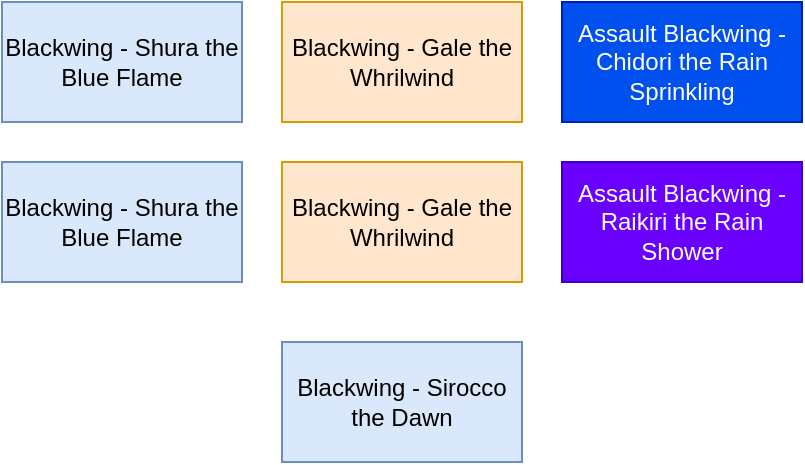 <mxfile version="20.2.0" type="github" pages="6">
  <diagram id="nKGaeM0TSgJgjrBLLhOO" name="Blackwing">
    <mxGraphModel dx="1369" dy="1944" grid="1" gridSize="10" guides="1" tooltips="1" connect="1" arrows="1" fold="1" page="1" pageScale="1" pageWidth="850" pageHeight="1100" math="0" shadow="0">
      <root>
        <mxCell id="0" />
        <mxCell id="1" parent="0" />
        <mxCell id="lFvNA6_jfG2Q7JL4HcK3-1" value="Blackwing - Shura the Blue Flame" style="whiteSpace=wrap;html=1;fillColor=#dae8fc;strokeColor=#6c8ebf;" parent="1" vertex="1">
          <mxGeometry x="30" y="-1060" width="120" height="60" as="geometry" />
        </mxCell>
        <mxCell id="lFvNA6_jfG2Q7JL4HcK3-2" value="Blackwing - Gale the Whrilwind" style="whiteSpace=wrap;html=1;fillColor=#ffe6cc;strokeColor=#d79b00;" parent="1" vertex="1">
          <mxGeometry x="170" y="-1060" width="120" height="60" as="geometry" />
        </mxCell>
        <mxCell id="lFvNA6_jfG2Q7JL4HcK3-3" value="Assault Blackwing - Chidori the Rain Sprinkling" style="whiteSpace=wrap;html=1;fillColor=#0050ef;strokeColor=#001DBC;fontColor=#ffffff;" parent="1" vertex="1">
          <mxGeometry x="310" y="-1060" width="120" height="60" as="geometry" />
        </mxCell>
        <mxCell id="2iw0dh3kBF73i4wy12Tx-1" value="Blackwing - Shura the Blue Flame" style="whiteSpace=wrap;html=1;fillColor=#dae8fc;strokeColor=#6c8ebf;" parent="1" vertex="1">
          <mxGeometry x="30" y="-980" width="120" height="60" as="geometry" />
        </mxCell>
        <mxCell id="2iw0dh3kBF73i4wy12Tx-2" value="Blackwing - Gale the Whrilwind" style="whiteSpace=wrap;html=1;fillColor=#ffe6cc;strokeColor=#d79b00;" parent="1" vertex="1">
          <mxGeometry x="170" y="-980" width="120" height="60" as="geometry" />
        </mxCell>
        <mxCell id="2iw0dh3kBF73i4wy12Tx-3" value="Assault Blackwing - Raikiri the Rain Shower" style="whiteSpace=wrap;html=1;fillColor=#6a00ff;strokeColor=#3700CC;fontColor=#ffffff;" parent="1" vertex="1">
          <mxGeometry x="310" y="-980" width="120" height="60" as="geometry" />
        </mxCell>
        <mxCell id="2iw0dh3kBF73i4wy12Tx-4" value="Blackwing - Sirocco the Dawn" style="whiteSpace=wrap;html=1;fillColor=#dae8fc;strokeColor=#6c8ebf;" parent="1" vertex="1">
          <mxGeometry x="170" y="-890" width="120" height="60" as="geometry" />
        </mxCell>
      </root>
    </mxGraphModel>
  </diagram>
  <diagram id="XAk19jjL0grtEa7kNc-3" name="Gunkan Suship">
    <mxGraphModel dx="2282" dy="1407" grid="1" gridSize="10" guides="1" tooltips="1" connect="1" arrows="1" fold="1" page="1" pageScale="1" pageWidth="850" pageHeight="1100" math="0" shadow="0">
      <root>
        <mxCell id="0" />
        <mxCell id="1" parent="0" />
        <mxCell id="8Kykemo6swlWoFwxvEj6-3" value="FIRE Support" style="swimlane;" parent="1" vertex="1">
          <mxGeometry x="20" y="160" width="160" height="260" as="geometry" />
        </mxCell>
        <mxCell id="8Kykemo6swlWoFwxvEj6-1" value="Barrier Statue of the Inferno" style="whiteSpace=wrap;html=1;fillColor=#ffe6cc;strokeColor=#d79b00;" parent="8Kykemo6swlWoFwxvEj6-3" vertex="1">
          <mxGeometry x="20" y="180" width="120" height="60" as="geometry" />
        </mxCell>
        <mxCell id="8Kykemo6swlWoFwxvEj6-2" value="True King Agnimazud, the Vanisher" style="whiteSpace=wrap;html=1;fillColor=#ffe6cc;strokeColor=#d79b00;" parent="8Kykemo6swlWoFwxvEj6-3" vertex="1">
          <mxGeometry x="20" y="40" width="120" height="60" as="geometry" />
        </mxCell>
        <mxCell id="8Kykemo6swlWoFwxvEj6-4" value="Hazy Flame Sphynx" style="whiteSpace=wrap;html=1;fillColor=#ffe6cc;strokeColor=#d79b00;" parent="8Kykemo6swlWoFwxvEj6-3" vertex="1">
          <mxGeometry x="20" y="110" width="120" height="60" as="geometry" />
        </mxCell>
        <mxCell id="BnYrXJmhmJlXwHzGKP-S-12" value="Gunkan Suship Monsters" style="swimlane;" parent="1" vertex="1">
          <mxGeometry x="20" y="20" width="550" height="120" as="geometry" />
        </mxCell>
        <mxCell id="o45Ohku343MH1LfRsQXY-1" value="Gunkan Suship Shari" style="whiteSpace=wrap;html=1;fillColor=#dae8fc;strokeColor=#6c8ebf;" parent="BnYrXJmhmJlXwHzGKP-S-12" vertex="1">
          <mxGeometry x="150" y="40" width="120" height="60" as="geometry" />
        </mxCell>
        <mxCell id="OCiO5wUWhMqaQ557Brtb-1" value="Gunkan Sunship Uni" style="whiteSpace=wrap;html=1;" parent="BnYrXJmhmJlXwHzGKP-S-12" vertex="1">
          <mxGeometry x="20" y="40" width="120" height="60" as="geometry" />
        </mxCell>
        <mxCell id="OCiO5wUWhMqaQ557Brtb-2" value="Gunkan Suship Ikura" style="whiteSpace=wrap;html=1;" parent="BnYrXJmhmJlXwHzGKP-S-12" vertex="1">
          <mxGeometry x="280" y="40" width="120" height="60" as="geometry" />
        </mxCell>
        <mxCell id="OCiO5wUWhMqaQ557Brtb-3" value="Gunkan Suship Shiranuo" style="whiteSpace=wrap;html=1;" parent="BnYrXJmhmJlXwHzGKP-S-12" vertex="1">
          <mxGeometry x="410" y="40" width="120" height="60" as="geometry" />
        </mxCell>
        <mxCell id="rciI87xook90kYw4HxMC-7" value="Suship Deck Special Summon" style="swimlane;" parent="1" vertex="1">
          <mxGeometry x="200" y="160" width="340" height="245" as="geometry" />
        </mxCell>
        <mxCell id="rciI87xook90kYw4HxMC-1" value="Gunkan Sushipyard Seaside Supper Spot" style="whiteSpace=wrap;html=1;" parent="rciI87xook90kYw4HxMC-7" vertex="1">
          <mxGeometry x="20" y="100" width="120" height="60" as="geometry" />
        </mxCell>
        <mxCell id="rciI87xook90kYw4HxMC-5" value="Draw 1" style="swimlane;" parent="rciI87xook90kYw4HxMC-7" vertex="1">
          <mxGeometry x="160" y="35" width="160" height="190" as="geometry" />
        </mxCell>
        <mxCell id="rciI87xook90kYw4HxMC-2" value="Upstart Goblin" style="whiteSpace=wrap;html=1;fillColor=#e1d5e7;strokeColor=#9673a6;" parent="rciI87xook90kYw4HxMC-5" vertex="1">
          <mxGeometry x="20" y="40" width="120" height="60" as="geometry" />
        </mxCell>
        <mxCell id="rciI87xook90kYw4HxMC-6" value="Jar of Greed" style="whiteSpace=wrap;html=1;fillColor=#dae8fc;strokeColor=#6c8ebf;" parent="rciI87xook90kYw4HxMC-5" vertex="1">
          <mxGeometry x="20" y="110" width="120" height="60" as="geometry" />
        </mxCell>
        <mxCell id="rciI87xook90kYw4HxMC-4" value="" style="edgeStyle=orthogonalEdgeStyle;rounded=0;orthogonalLoop=1;jettySize=auto;html=1;entryX=0;entryY=0.5;entryDx=0;entryDy=0;" parent="rciI87xook90kYw4HxMC-7" source="rciI87xook90kYw4HxMC-1" target="rciI87xook90kYw4HxMC-5" edge="1">
          <mxGeometry relative="1" as="geometry" />
        </mxCell>
        <mxCell id="rciI87xook90kYw4HxMC-15" value="Double-strike" style="swimlane;" parent="1" vertex="1">
          <mxGeometry x="200" y="430" width="360" height="250" as="geometry" />
        </mxCell>
        <mxCell id="rciI87xook90kYw4HxMC-9" value="Double-strike Support" style="swimlane;" parent="rciI87xook90kYw4HxMC-15" vertex="1">
          <mxGeometry x="185" y="90" width="160" height="120" as="geometry" />
        </mxCell>
        <mxCell id="rciI87xook90kYw4HxMC-8" value="Power of Guardians" style="whiteSpace=wrap;html=1;fillColor=#ffe6cc;strokeColor=#d79b00;" parent="rciI87xook90kYw4HxMC-9" vertex="1">
          <mxGeometry x="20" y="40" width="120" height="60" as="geometry" />
        </mxCell>
        <mxCell id="rciI87xook90kYw4HxMC-12" value="Double-strikers" style="swimlane;" parent="rciI87xook90kYw4HxMC-15" vertex="1">
          <mxGeometry x="15" y="40" width="160" height="190" as="geometry" />
        </mxCell>
        <mxCell id="rciI87xook90kYw4HxMC-10" value="Kachi Kochi Dragon" style="whiteSpace=wrap;html=1;fillColor=#f0a30a;fontColor=#000000;strokeColor=#BD7000;" parent="rciI87xook90kYw4HxMC-12" vertex="1">
          <mxGeometry x="20" y="40" width="120" height="60" as="geometry" />
        </mxCell>
        <mxCell id="rciI87xook90kYw4HxMC-11" value="Gunkan Suship Ikura-class Dreadnought" style="whiteSpace=wrap;html=1;fillColor=#0050ef;fontColor=#ffffff;strokeColor=#001DBC;" parent="rciI87xook90kYw4HxMC-12" vertex="1">
          <mxGeometry x="20" y="110" width="120" height="60" as="geometry" />
        </mxCell>
        <mxCell id="rciI87xook90kYw4HxMC-14" value="" style="shape=link;html=1;rounded=0;entryX=0;entryY=0.5;entryDx=0;entryDy=0;" parent="rciI87xook90kYw4HxMC-15" target="rciI87xook90kYw4HxMC-9" edge="1">
          <mxGeometry width="100" relative="1" as="geometry">
            <mxPoint x="175" y="150" as="sourcePoint" />
            <mxPoint x="165" y="180" as="targetPoint" />
          </mxGeometry>
        </mxCell>
        <mxCell id="pnu3xoXGs5OiqtqfGx1s-27" value="XYZ" style="swimlane;" parent="1" vertex="1">
          <mxGeometry x="600" y="20" width="1430" height="670" as="geometry" />
        </mxCell>
        <mxCell id="GAFAiYKfozU2mNSzuA_l-18" value="Astral Kuiboh Number XYZ" style="swimlane;" parent="pnu3xoXGs5OiqtqfGx1s-27" vertex="1">
          <mxGeometry x="20" y="40" width="1070" height="340" as="geometry" />
        </mxCell>
        <mxCell id="8Kykemo6swlWoFwxvEj6-6" value="Astral Kuriboh" style="whiteSpace=wrap;html=1;fillColor=#e1d5e7;strokeColor=#9673a6;" parent="GAFAiYKfozU2mNSzuA_l-18" vertex="1">
          <mxGeometry x="730" y="40" width="120" height="60" as="geometry" />
        </mxCell>
        <mxCell id="pnu3xoXGs5OiqtqfGx1s-1" value="Generic Level 5 Number XYZ" style="swimlane;" parent="GAFAiYKfozU2mNSzuA_l-18" vertex="1">
          <mxGeometry x="830" y="140" width="220" height="120" as="geometry" />
        </mxCell>
        <mxCell id="pnu3xoXGs5OiqtqfGx1s-14" value="Number 61: Volcasaurus" style="whiteSpace=wrap;html=1;" parent="pnu3xoXGs5OiqtqfGx1s-1" vertex="1">
          <mxGeometry x="50" y="40" width="120" height="60" as="geometry" />
        </mxCell>
        <mxCell id="IsJRNiErvM7OfpVYmuw0-4" value="" style="endArrow=classic;html=1;rounded=0;exitX=0.5;exitY=1;exitDx=0;exitDy=0;entryX=0.5;entryY=0;entryDx=0;entryDy=0;" parent="GAFAiYKfozU2mNSzuA_l-18" source="8Kykemo6swlWoFwxvEj6-6" target="hC7T2YFJt9dHvIczd3i8-16" edge="1">
          <mxGeometry width="50" height="50" relative="1" as="geometry">
            <mxPoint x="340" y="260" as="sourcePoint" />
            <mxPoint x="390" y="210" as="targetPoint" />
          </mxGeometry>
        </mxCell>
        <mxCell id="IsJRNiErvM7OfpVYmuw0-5" value="" style="endArrow=classic;html=1;rounded=0;exitX=0.5;exitY=1;exitDx=0;exitDy=0;entryX=0.5;entryY=0;entryDx=0;entryDy=0;" parent="GAFAiYKfozU2mNSzuA_l-18" source="8Kykemo6swlWoFwxvEj6-6" target="pnu3xoXGs5OiqtqfGx1s-1" edge="1">
          <mxGeometry width="50" height="50" relative="1" as="geometry">
            <mxPoint x="700" y="160" as="sourcePoint" />
            <mxPoint x="750" y="110" as="targetPoint" />
          </mxGeometry>
        </mxCell>
        <mxCell id="hC7T2YFJt9dHvIczd3i8-16" value="Generic Level 4 Number XYZ" style="swimlane;" parent="GAFAiYKfozU2mNSzuA_l-18" vertex="1">
          <mxGeometry x="20" y="140" width="730" height="180" as="geometry" />
        </mxCell>
        <mxCell id="GAFAiYKfozU2mNSzuA_l-1" value="2 Materials" style="swimlane;" parent="hC7T2YFJt9dHvIczd3i8-16" vertex="1">
          <mxGeometry x="20" y="40" width="280" height="120" as="geometry" />
        </mxCell>
        <mxCell id="8Kykemo6swlWoFwxvEj6-5" value="Number 39: Utopia" style="whiteSpace=wrap;html=1;fillColor=#6a00ff;fontColor=#ffffff;strokeColor=#3700CC;" parent="GAFAiYKfozU2mNSzuA_l-1" vertex="1">
          <mxGeometry x="20" y="40" width="120" height="60" as="geometry" />
        </mxCell>
        <mxCell id="GAFAiYKfozU2mNSzuA_l-17" value="Number 70: Malevolent Sin" style="whiteSpace=wrap;html=1;" parent="GAFAiYKfozU2mNSzuA_l-1" vertex="1">
          <mxGeometry x="140" y="40" width="120" height="60" as="geometry" />
        </mxCell>
        <mxCell id="hC7T2YFJt9dHvIczd3i8-1" value="3 Materials" style="swimlane;" parent="hC7T2YFJt9dHvIczd3i8-16" vertex="1">
          <mxGeometry x="310" y="40" width="400" height="120" as="geometry" />
        </mxCell>
        <mxCell id="GAFAiYKfozU2mNSzuA_l-15" value="Number 57: Tri-Head Dust Dragon" style="whiteSpace=wrap;html=1;fillColor=#0050ef;fontColor=#ffffff;strokeColor=#001DBC;" parent="hC7T2YFJt9dHvIczd3i8-1" vertex="1">
          <mxGeometry x="20" y="40" width="120" height="60" as="geometry" />
        </mxCell>
        <mxCell id="IsJRNiErvM7OfpVYmuw0-48" value="Number 104: Masquerade" style="whiteSpace=wrap;html=1;fillColor=#0050ef;fontColor=#ffffff;strokeColor=#001DBC;" parent="hC7T2YFJt9dHvIczd3i8-1" vertex="1">
          <mxGeometry x="260" y="40" width="120" height="60" as="geometry" />
        </mxCell>
        <mxCell id="IsJRNiErvM7OfpVYmuw0-49" value="Number 91: Thunder Spark Dragon" style="whiteSpace=wrap;html=1;fillColor=#0050ef;fontColor=#ffffff;strokeColor=#001DBC;" parent="hC7T2YFJt9dHvIczd3i8-1" vertex="1">
          <mxGeometry x="140" y="40" width="120" height="60" as="geometry" />
        </mxCell>
        <mxCell id="BnYrXJmhmJlXwHzGKP-S-11" value="Gunkan Suship XYZ" style="swimlane;" parent="pnu3xoXGs5OiqtqfGx1s-27" vertex="1">
          <mxGeometry x="1110" y="40" width="300" height="270" as="geometry" />
        </mxCell>
        <mxCell id="IsJRNiErvM7OfpVYmuw0-3" value="" style="edgeStyle=orthogonalEdgeStyle;rounded=0;orthogonalLoop=1;jettySize=auto;html=1;" parent="BnYrXJmhmJlXwHzGKP-S-11" source="BnYrXJmhmJlXwHzGKP-S-1" target="BnYrXJmhmJlXwHzGKP-S-9" edge="1">
          <mxGeometry relative="1" as="geometry" />
        </mxCell>
        <mxCell id="BnYrXJmhmJlXwHzGKP-S-1" value="Gunkan Suship Ikura-class Dreadnought" style="whiteSpace=wrap;html=1;fillColor=#0050ef;fontColor=#ffffff;strokeColor=#001DBC;" parent="BnYrXJmhmJlXwHzGKP-S-11" vertex="1">
          <mxGeometry x="160" y="190" width="120" height="60" as="geometry" />
        </mxCell>
        <mxCell id="BnYrXJmhmJlXwHzGKP-S-2" value="Gunkan Suship Shari" style="whiteSpace=wrap;html=1;fillColor=#dae8fc;strokeColor=#6c8ebf;" parent="BnYrXJmhmJlXwHzGKP-S-11" vertex="1">
          <mxGeometry x="160" y="40" width="120" height="60" as="geometry" />
        </mxCell>
        <mxCell id="BnYrXJmhmJlXwHzGKP-S-5" style="edgeStyle=orthogonalEdgeStyle;rounded=0;orthogonalLoop=1;jettySize=auto;html=1;entryX=0.5;entryY=0;entryDx=0;entryDy=0;" parent="BnYrXJmhmJlXwHzGKP-S-11" source="BnYrXJmhmJlXwHzGKP-S-3" target="BnYrXJmhmJlXwHzGKP-S-1" edge="1">
          <mxGeometry relative="1" as="geometry" />
        </mxCell>
        <mxCell id="BnYrXJmhmJlXwHzGKP-S-3" value="Gunkan Suship Ikura" style="whiteSpace=wrap;html=1;" parent="BnYrXJmhmJlXwHzGKP-S-11" vertex="1">
          <mxGeometry x="160" y="110" width="120" height="60" as="geometry" />
        </mxCell>
        <mxCell id="BnYrXJmhmJlXwHzGKP-S-4" value="" style="shape=link;html=1;rounded=0;exitX=0.5;exitY=1;exitDx=0;exitDy=0;entryX=0.5;entryY=0;entryDx=0;entryDy=0;" parent="BnYrXJmhmJlXwHzGKP-S-11" source="BnYrXJmhmJlXwHzGKP-S-2" target="BnYrXJmhmJlXwHzGKP-S-3" edge="1">
          <mxGeometry width="100" relative="1" as="geometry">
            <mxPoint x="390" y="80" as="sourcePoint" />
            <mxPoint x="490" y="80" as="targetPoint" />
          </mxGeometry>
        </mxCell>
        <mxCell id="BnYrXJmhmJlXwHzGKP-S-6" value="Gunkan Suship Shari" style="whiteSpace=wrap;html=1;fillColor=#dae8fc;strokeColor=#6c8ebf;" parent="BnYrXJmhmJlXwHzGKP-S-11" vertex="1">
          <mxGeometry x="20" y="40" width="120" height="60" as="geometry" />
        </mxCell>
        <mxCell id="BnYrXJmhmJlXwHzGKP-S-7" value="Gunkan Suship Shiranuo" style="whiteSpace=wrap;html=1;" parent="BnYrXJmhmJlXwHzGKP-S-11" vertex="1">
          <mxGeometry x="20" y="110" width="120" height="60" as="geometry" />
        </mxCell>
        <mxCell id="BnYrXJmhmJlXwHzGKP-S-8" value="" style="shape=link;html=1;rounded=0;exitX=0.5;exitY=1;exitDx=0;exitDy=0;entryX=0.5;entryY=0;entryDx=0;entryDy=0;" parent="BnYrXJmhmJlXwHzGKP-S-11" source="BnYrXJmhmJlXwHzGKP-S-6" target="BnYrXJmhmJlXwHzGKP-S-7" edge="1">
          <mxGeometry width="100" relative="1" as="geometry">
            <mxPoint x="50" y="80" as="sourcePoint" />
            <mxPoint x="150" y="80" as="targetPoint" />
          </mxGeometry>
        </mxCell>
        <mxCell id="BnYrXJmhmJlXwHzGKP-S-9" value="Gunkan Suship Shirauo-class Carrier" style="whiteSpace=wrap;html=1;fillColor=#f0a30a;fontColor=#000000;strokeColor=#BD7000;" parent="BnYrXJmhmJlXwHzGKP-S-11" vertex="1">
          <mxGeometry x="20" y="190" width="120" height="60" as="geometry" />
        </mxCell>
        <mxCell id="BnYrXJmhmJlXwHzGKP-S-10" value="" style="edgeStyle=orthogonalEdgeStyle;rounded=0;orthogonalLoop=1;jettySize=auto;html=1;" parent="BnYrXJmhmJlXwHzGKP-S-11" source="BnYrXJmhmJlXwHzGKP-S-7" target="BnYrXJmhmJlXwHzGKP-S-9" edge="1">
          <mxGeometry relative="1" as="geometry" />
        </mxCell>
        <mxCell id="BnYrXJmhmJlXwHzGKP-S-13" value="XYZ Support" style="swimlane;" parent="pnu3xoXGs5OiqtqfGx1s-27" vertex="1">
          <mxGeometry x="1180" y="330" width="160" height="190" as="geometry" />
        </mxCell>
        <mxCell id="BnYrXJmhmJlXwHzGKP-S-14" value="Divine Arsenal AA-ZEUS - Sky Thunder" style="whiteSpace=wrap;html=1;fillColor=#6a00ff;fontColor=#ffffff;strokeColor=#3700CC;" parent="BnYrXJmhmJlXwHzGKP-S-13" vertex="1">
          <mxGeometry x="20" y="45" width="120" height="60" as="geometry" />
        </mxCell>
        <mxCell id="BnYrXJmhmJlXwHzGKP-S-15" value="Heroic Challenger - Extra Sword" style="whiteSpace=wrap;html=1;fillColor=#dae8fc;strokeColor=#6c8ebf;" parent="BnYrXJmhmJlXwHzGKP-S-13" vertex="1">
          <mxGeometry x="20" y="115" width="120" height="60" as="geometry" />
        </mxCell>
        <mxCell id="pnu3xoXGs5OiqtqfGx1s-23" value="Generic Level 4 XYZ" style="swimlane;" parent="pnu3xoXGs5OiqtqfGx1s-27" vertex="1">
          <mxGeometry x="102.5" y="400" width="605" height="250" as="geometry" />
        </mxCell>
        <mxCell id="hC7T2YFJt9dHvIczd3i8-19" value="3 Material" style="swimlane;" parent="pnu3xoXGs5OiqtqfGx1s-23" vertex="1">
          <mxGeometry x="315" y="40" width="275" height="120" as="geometry" />
        </mxCell>
        <mxCell id="pnu3xoXGs5OiqtqfGx1s-76" value="Tin Archduke" style="whiteSpace=wrap;html=1;fillColor=#0050ef;fontColor=#ffffff;strokeColor=#001DBC;" parent="hC7T2YFJt9dHvIczd3i8-19" vertex="1">
          <mxGeometry x="17.5" y="40" width="120" height="60" as="geometry" />
        </mxCell>
        <mxCell id="pnu3xoXGs5OiqtqfGx1s-79" value="Gagagigo the Risen" style="whiteSpace=wrap;html=1;fillColor=#0050ef;fontColor=#ffffff;strokeColor=#001DBC;" parent="hC7T2YFJt9dHvIczd3i8-19" vertex="1">
          <mxGeometry x="137.5" y="40" width="120" height="60" as="geometry" />
        </mxCell>
        <mxCell id="hC7T2YFJt9dHvIczd3i8-22" value="2 Materials" style="swimlane;" parent="pnu3xoXGs5OiqtqfGx1s-23" vertex="1">
          <mxGeometry x="15" y="40" width="285" height="190" as="geometry" />
        </mxCell>
        <mxCell id="pnu3xoXGs5OiqtqfGx1s-68" value="Kachi Kochi Dragon" style="whiteSpace=wrap;html=1;fillColor=#f0a30a;fontColor=#000000;strokeColor=#BD7000;" parent="hC7T2YFJt9dHvIczd3i8-22" vertex="1">
          <mxGeometry x="20" y="40" width="120" height="60" as="geometry" />
        </mxCell>
        <mxCell id="pnu3xoXGs5OiqtqfGx1s-70" value="Cairngorgon, Antiluminescent Knight" style="whiteSpace=wrap;html=1;fillColor=#f0a30a;fontColor=#000000;strokeColor=#BD7000;" parent="hC7T2YFJt9dHvIczd3i8-22" vertex="1">
          <mxGeometry x="140" y="40" width="120" height="60" as="geometry" />
        </mxCell>
        <mxCell id="pnu3xoXGs5OiqtqfGx1s-75" value="Gem-Knight Pearl" style="whiteSpace=wrap;html=1;fillColor=#0050ef;fontColor=#ffffff;strokeColor=#001DBC;" parent="hC7T2YFJt9dHvIczd3i8-22" vertex="1">
          <mxGeometry x="20" y="110" width="120" height="60" as="geometry" />
        </mxCell>
        <mxCell id="pnu3xoXGs5OiqtqfGx1s-77" value="Photon Papilloperative" style="whiteSpace=wrap;html=1;fillColor=#0050ef;fontColor=#ffffff;strokeColor=#001DBC;" parent="hC7T2YFJt9dHvIczd3i8-22" vertex="1">
          <mxGeometry x="140" y="110" width="120" height="60" as="geometry" />
        </mxCell>
        <mxCell id="pnu3xoXGs5OiqtqfGx1s-26" value="Generic Level 5 XYZ" style="swimlane;" parent="pnu3xoXGs5OiqtqfGx1s-27" vertex="1">
          <mxGeometry x="820" y="400" width="280" height="120" as="geometry" />
        </mxCell>
        <mxCell id="hC7T2YFJt9dHvIczd3i8-17" value="Tiras, Keeper of Genesis" style="whiteSpace=wrap;html=1;fillColor=#6a00ff;fontColor=#ffffff;strokeColor=#3700CC;" parent="pnu3xoXGs5OiqtqfGx1s-26" vertex="1">
          <mxGeometry x="20" y="40" width="120" height="60" as="geometry" />
        </mxCell>
        <mxCell id="hC7T2YFJt9dHvIczd3i8-18" value="Adreus, Keeper of Armageddon" style="whiteSpace=wrap;html=1;fillColor=#6a00ff;fontColor=#ffffff;strokeColor=#3700CC;" parent="pnu3xoXGs5OiqtqfGx1s-26" vertex="1">
          <mxGeometry x="140" y="40" width="120" height="60" as="geometry" />
        </mxCell>
        <mxCell id="IsJRNiErvM7OfpVYmuw0-1" value="" style="endArrow=none;dashed=1;html=1;dashPattern=1 3;strokeWidth=2;rounded=0;entryX=0.5;entryY=1;entryDx=0;entryDy=0;exitX=0.5;exitY=0;exitDx=0;exitDy=0;" parent="pnu3xoXGs5OiqtqfGx1s-27" source="pnu3xoXGs5OiqtqfGx1s-26" target="pnu3xoXGs5OiqtqfGx1s-1" edge="1">
          <mxGeometry width="50" height="50" relative="1" as="geometry">
            <mxPoint x="1370" y="780" as="sourcePoint" />
            <mxPoint x="1420" y="730" as="targetPoint" />
          </mxGeometry>
        </mxCell>
        <mxCell id="IsJRNiErvM7OfpVYmuw0-2" value="" style="endArrow=none;dashed=1;html=1;dashPattern=1 3;strokeWidth=2;rounded=0;entryX=0.5;entryY=1;entryDx=0;entryDy=0;exitX=0.503;exitY=0;exitDx=0;exitDy=0;exitPerimeter=0;" parent="pnu3xoXGs5OiqtqfGx1s-27" source="pnu3xoXGs5OiqtqfGx1s-23" target="hC7T2YFJt9dHvIczd3i8-16" edge="1">
          <mxGeometry width="50" height="50" relative="1" as="geometry">
            <mxPoint x="670" y="770" as="sourcePoint" />
            <mxPoint x="810" y="730" as="targetPoint" />
          </mxGeometry>
        </mxCell>
        <mxCell id="IsJRNiErvM7OfpVYmuw0-46" value="Hand" style="swimlane;" parent="1" vertex="1">
          <mxGeometry x="820" y="720" width="890" height="600" as="geometry" />
        </mxCell>
        <mxCell id="IsJRNiErvM7OfpVYmuw0-26" value="Cards (2): XYZ Level 4 (3), Draw 1, Battle effect negate" style="swimlane;" parent="IsJRNiErvM7OfpVYmuw0-46" vertex="1">
          <mxGeometry x="20" y="40" width="580" height="120" as="geometry" />
        </mxCell>
        <mxCell id="IsJRNiErvM7OfpVYmuw0-21" value="Gunkan Suship Shari" style="whiteSpace=wrap;html=1;fillColor=#dae8fc;strokeColor=#6c8ebf;" parent="IsJRNiErvM7OfpVYmuw0-26" vertex="1">
          <mxGeometry x="155" y="40" width="120" height="60" as="geometry" />
        </mxCell>
        <mxCell id="IsJRNiErvM7OfpVYmuw0-22" value="Gunkan Sunship Uni" style="whiteSpace=wrap;html=1;" parent="IsJRNiErvM7OfpVYmuw0-26" vertex="1">
          <mxGeometry x="20" y="40" width="120" height="60" as="geometry" />
        </mxCell>
        <mxCell id="IsJRNiErvM7OfpVYmuw0-23" value="" style="shape=link;html=1;rounded=0;exitX=1;exitY=0.5;exitDx=0;exitDy=0;entryX=0;entryY=0.5;entryDx=0;entryDy=0;" parent="IsJRNiErvM7OfpVYmuw0-26" source="IsJRNiErvM7OfpVYmuw0-22" target="IsJRNiErvM7OfpVYmuw0-21" edge="1">
          <mxGeometry width="100" relative="1" as="geometry">
            <mxPoint x="255" y="90" as="sourcePoint" />
            <mxPoint x="355" y="90" as="targetPoint" />
          </mxGeometry>
        </mxCell>
        <mxCell id="IsJRNiErvM7OfpVYmuw0-47" value="" style="edgeStyle=orthogonalEdgeStyle;rounded=0;orthogonalLoop=1;jettySize=auto;html=1;" parent="IsJRNiErvM7OfpVYmuw0-26" source="IsJRNiErvM7OfpVYmuw0-24" target="GAFAiYKfozU2mNSzuA_l-14" edge="1">
          <mxGeometry relative="1" as="geometry" />
        </mxCell>
        <mxCell id="IsJRNiErvM7OfpVYmuw0-24" value="Gunkan Suship Shari" style="whiteSpace=wrap;html=1;fillColor=#dae8fc;strokeColor=#6c8ebf;" parent="IsJRNiErvM7OfpVYmuw0-26" vertex="1">
          <mxGeometry x="300" y="40" width="120" height="60" as="geometry" />
        </mxCell>
        <mxCell id="IsJRNiErvM7OfpVYmuw0-25" value="" style="edgeStyle=orthogonalEdgeStyle;rounded=0;orthogonalLoop=1;jettySize=auto;html=1;" parent="IsJRNiErvM7OfpVYmuw0-26" source="IsJRNiErvM7OfpVYmuw0-21" target="IsJRNiErvM7OfpVYmuw0-24" edge="1">
          <mxGeometry relative="1" as="geometry" />
        </mxCell>
        <mxCell id="GAFAiYKfozU2mNSzuA_l-14" value="Number 104: Masquerade" style="whiteSpace=wrap;html=1;fillColor=#0050ef;fontColor=#ffffff;strokeColor=#001DBC;" parent="IsJRNiErvM7OfpVYmuw0-26" vertex="1">
          <mxGeometry x="440" y="40" width="120" height="60" as="geometry" />
        </mxCell>
        <mxCell id="IsJRNiErvM7OfpVYmuw0-45" value="Cards (3): Draw 2, Negate 2, Destroy 1 on battle damage" style="swimlane;" parent="IsJRNiErvM7OfpVYmuw0-46" vertex="1">
          <mxGeometry x="20" y="460" width="850" height="120" as="geometry" />
        </mxCell>
        <mxCell id="IsJRNiErvM7OfpVYmuw0-33" value="Gunkan Suship Shari" style="whiteSpace=wrap;html=1;fillColor=#dae8fc;strokeColor=#6c8ebf;" parent="IsJRNiErvM7OfpVYmuw0-45" vertex="1">
          <mxGeometry x="155" y="40" width="120" height="60" as="geometry" />
        </mxCell>
        <mxCell id="IsJRNiErvM7OfpVYmuw0-34" value="Gunkan Sunship Uni" style="whiteSpace=wrap;html=1;" parent="IsJRNiErvM7OfpVYmuw0-45" vertex="1">
          <mxGeometry x="20" y="40" width="120" height="60" as="geometry" />
        </mxCell>
        <mxCell id="IsJRNiErvM7OfpVYmuw0-35" value="" style="shape=link;html=1;rounded=0;exitX=1;exitY=0.5;exitDx=0;exitDy=0;entryX=0;entryY=0.5;entryDx=0;entryDy=0;" parent="IsJRNiErvM7OfpVYmuw0-45" source="IsJRNiErvM7OfpVYmuw0-34" target="IsJRNiErvM7OfpVYmuw0-33" edge="1">
          <mxGeometry width="100" relative="1" as="geometry">
            <mxPoint x="-1125" y="-960" as="sourcePoint" />
            <mxPoint x="-1025" y="-960" as="targetPoint" />
          </mxGeometry>
        </mxCell>
        <mxCell id="IsJRNiErvM7OfpVYmuw0-36" value="Gunkan Suship Shari" style="whiteSpace=wrap;html=1;fillColor=#dae8fc;strokeColor=#6c8ebf;" parent="IsJRNiErvM7OfpVYmuw0-45" vertex="1">
          <mxGeometry x="430" y="40" width="120" height="60" as="geometry" />
        </mxCell>
        <mxCell id="IsJRNiErvM7OfpVYmuw0-40" value="" style="edgeStyle=orthogonalEdgeStyle;rounded=0;orthogonalLoop=1;jettySize=auto;html=1;" parent="IsJRNiErvM7OfpVYmuw0-45" source="IsJRNiErvM7OfpVYmuw0-38" target="IsJRNiErvM7OfpVYmuw0-36" edge="1">
          <mxGeometry relative="1" as="geometry" />
        </mxCell>
        <mxCell id="IsJRNiErvM7OfpVYmuw0-38" value="Gunkan Suship Ikura" style="whiteSpace=wrap;html=1;" parent="IsJRNiErvM7OfpVYmuw0-45" vertex="1">
          <mxGeometry x="290" y="40" width="120" height="60" as="geometry" />
        </mxCell>
        <mxCell id="IsJRNiErvM7OfpVYmuw0-39" value="" style="shape=link;html=1;rounded=0;exitX=1;exitY=0.5;exitDx=0;exitDy=0;entryX=0;entryY=0.5;entryDx=0;entryDy=0;" parent="IsJRNiErvM7OfpVYmuw0-45" source="IsJRNiErvM7OfpVYmuw0-33" target="IsJRNiErvM7OfpVYmuw0-38" edge="1">
          <mxGeometry width="100" relative="1" as="geometry">
            <mxPoint x="200" y="30" as="sourcePoint" />
            <mxPoint x="300" y="30" as="targetPoint" />
          </mxGeometry>
        </mxCell>
        <mxCell id="IsJRNiErvM7OfpVYmuw0-41" value="Gunkan Suship Ikura-class Dreadnought" style="whiteSpace=wrap;html=1;fillColor=#0050ef;fontColor=#ffffff;strokeColor=#001DBC;" parent="IsJRNiErvM7OfpVYmuw0-45" vertex="1">
          <mxGeometry x="570" y="40" width="120" height="60" as="geometry" />
        </mxCell>
        <mxCell id="IsJRNiErvM7OfpVYmuw0-43" value="" style="edgeStyle=orthogonalEdgeStyle;rounded=0;orthogonalLoop=1;jettySize=auto;html=1;" parent="IsJRNiErvM7OfpVYmuw0-45" source="IsJRNiErvM7OfpVYmuw0-36" target="IsJRNiErvM7OfpVYmuw0-41" edge="1">
          <mxGeometry relative="1" as="geometry" />
        </mxCell>
        <mxCell id="IsJRNiErvM7OfpVYmuw0-42" value="Gunkan Suship Uni-class Super-Dreadnought" style="whiteSpace=wrap;html=1;fillColor=#f0a30a;fontColor=#000000;strokeColor=#BD7000;" parent="IsJRNiErvM7OfpVYmuw0-45" vertex="1">
          <mxGeometry x="710" y="40" width="120" height="60" as="geometry" />
        </mxCell>
        <mxCell id="IsJRNiErvM7OfpVYmuw0-44" value="" style="edgeStyle=orthogonalEdgeStyle;rounded=0;orthogonalLoop=1;jettySize=auto;html=1;" parent="IsJRNiErvM7OfpVYmuw0-45" source="IsJRNiErvM7OfpVYmuw0-41" target="IsJRNiErvM7OfpVYmuw0-42" edge="1">
          <mxGeometry relative="1" as="geometry" />
        </mxCell>
        <mxCell id="IsJRNiErvM7OfpVYmuw0-50" value="Damage Rival" style="swimlane;" parent="IsJRNiErvM7OfpVYmuw0-46" vertex="1">
          <mxGeometry x="20" y="180" width="580" height="120" as="geometry" />
        </mxCell>
        <mxCell id="IsJRNiErvM7OfpVYmuw0-58" value="Number 57: Tri-Head Dust Dragon" style="whiteSpace=wrap;html=1;fillColor=#0050ef;fontColor=#ffffff;strokeColor=#001DBC;" parent="IsJRNiErvM7OfpVYmuw0-50" vertex="1">
          <mxGeometry x="440" y="40" width="120" height="60" as="geometry" />
        </mxCell>
        <mxCell id="IsJRNiErvM7OfpVYmuw0-62" value="" style="endArrow=none;dashed=1;html=1;rounded=0;" parent="IsJRNiErvM7OfpVYmuw0-50" edge="1">
          <mxGeometry width="50" height="50" relative="1" as="geometry">
            <mxPoint x="20" y="69.38" as="sourcePoint" />
            <mxPoint x="420" y="69.38" as="targetPoint" />
          </mxGeometry>
        </mxCell>
        <mxCell id="IsJRNiErvM7OfpVYmuw0-59" value="Face-up  Monster Wipe" style="swimlane;" parent="IsJRNiErvM7OfpVYmuw0-46" vertex="1">
          <mxGeometry x="20" y="320" width="580" height="120" as="geometry" />
        </mxCell>
        <mxCell id="IsJRNiErvM7OfpVYmuw0-61" value="Number 91: Thunder Spark Dragon" style="whiteSpace=wrap;html=1;fillColor=#0050ef;fontColor=#ffffff;strokeColor=#001DBC;" parent="IsJRNiErvM7OfpVYmuw0-59" vertex="1">
          <mxGeometry x="440" y="40" width="120" height="60" as="geometry" />
        </mxCell>
        <mxCell id="IsJRNiErvM7OfpVYmuw0-63" value="" style="endArrow=none;dashed=1;html=1;rounded=0;" parent="IsJRNiErvM7OfpVYmuw0-59" edge="1">
          <mxGeometry width="50" height="50" relative="1" as="geometry">
            <mxPoint x="20" y="80" as="sourcePoint" />
            <mxPoint x="420" y="80" as="targetPoint" />
          </mxGeometry>
        </mxCell>
      </root>
    </mxGraphModel>
  </diagram>
  <diagram id="rtC8bloVcLYM7j3fV9hS" name="Floowandereeze">
    <mxGraphModel dx="1034" dy="1752" grid="1" gridSize="10" guides="1" tooltips="1" connect="1" arrows="1" fold="1" page="1" pageScale="1" pageWidth="850" pageHeight="1100" math="0" shadow="0">
      <root>
        <mxCell id="0" />
        <mxCell id="1" parent="0" />
        <mxCell id="_eYxeaRYzBX5TCJdiild-1" value="Floowandereeze &amp;amp; Snowl" style="whiteSpace=wrap;html=1;fillColor=#e1d5e7;strokeColor=#9673a6;" parent="1" vertex="1">
          <mxGeometry x="40" y="-1050" width="120" height="60" as="geometry" />
        </mxCell>
        <mxCell id="WqN_qQ-_4ZWQsjKhy5V5-1" value="Floowandereeze &amp;amp; Robina" style="whiteSpace=wrap;html=1;fillColor=#ffe6cc;strokeColor=#d79b00;" parent="1" vertex="1">
          <mxGeometry x="170" y="-1050" width="120" height="60" as="geometry" />
        </mxCell>
        <mxCell id="WqN_qQ-_4ZWQsjKhy5V5-2" value="Floowandereeze &amp;amp; Eglen" style="whiteSpace=wrap;html=1;fillColor=#ffe6cc;strokeColor=#d79b00;" parent="1" vertex="1">
          <mxGeometry x="305" y="-1050" width="120" height="60" as="geometry" />
        </mxCell>
        <mxCell id="WqN_qQ-_4ZWQsjKhy5V5-10" value="Robina Search" style="swimlane;" parent="1" vertex="1">
          <mxGeometry x="875" y="-1050" width="470" height="330" as="geometry" />
        </mxCell>
        <mxCell id="tqiG6KCgSUzWowchuhjl-3" value="" style="edgeStyle=orthogonalEdgeStyle;rounded=0;orthogonalLoop=1;jettySize=auto;html=1;entryX=0;entryY=0.5;entryDx=0;entryDy=0;" parent="WqN_qQ-_4ZWQsjKhy5V5-10" source="WqN_qQ-_4ZWQsjKhy5V5-5" target="WqN_qQ-_4ZWQsjKhy5V5-7" edge="1">
          <mxGeometry relative="1" as="geometry" />
        </mxCell>
        <mxCell id="WqN_qQ-_4ZWQsjKhy5V5-5" value="Floowandereeze &amp;amp; Robina" style="whiteSpace=wrap;html=1;fillColor=#ffe6cc;strokeColor=#d79b00;" parent="WqN_qQ-_4ZWQsjKhy5V5-10" vertex="1">
          <mxGeometry x="20" y="140" width="120" height="60" as="geometry" />
        </mxCell>
        <mxCell id="WqN_qQ-_4ZWQsjKhy5V5-7" value="Level 4 or lower Winged Beast" style="swimlane;" parent="WqN_qQ-_4ZWQsjKhy5V5-10" vertex="1">
          <mxGeometry x="170" y="40" width="275" height="260" as="geometry" />
        </mxCell>
        <mxCell id="WqN_qQ-_4ZWQsjKhy5V5-12" value="Floowandereeze &amp;amp; Eglen" style="whiteSpace=wrap;html=1;fillColor=#ffe6cc;strokeColor=#d79b00;" parent="WqN_qQ-_4ZWQsjKhy5V5-7" vertex="1">
          <mxGeometry x="20" y="40" width="120" height="60" as="geometry" />
        </mxCell>
        <mxCell id="wAJ8-cilT17N_fLkUdqA-11" value="Blackwing - Gale the Whrilwind" style="whiteSpace=wrap;html=1;fillColor=#ffe6cc;strokeColor=#d79b00;" parent="WqN_qQ-_4ZWQsjKhy5V5-7" vertex="1">
          <mxGeometry x="20" y="110" width="120" height="60" as="geometry" />
        </mxCell>
        <mxCell id="wAJ8-cilT17N_fLkUdqA-18" value="Shield Wing" style="whiteSpace=wrap;html=1;fillColor=#ffe6cc;strokeColor=#d79b00;" parent="WqN_qQ-_4ZWQsjKhy5V5-7" vertex="1">
          <mxGeometry x="20" y="180" width="120" height="60" as="geometry" />
        </mxCell>
        <mxCell id="wAJ8-cilT17N_fLkUdqA-20" value="Phantom Gryphon" style="whiteSpace=wrap;html=1;fillColor=#dae8fc;strokeColor=#6c8ebf;" parent="WqN_qQ-_4ZWQsjKhy5V5-7" vertex="1">
          <mxGeometry x="140" y="40" width="120" height="60" as="geometry" />
        </mxCell>
        <mxCell id="WqN_qQ-_4ZWQsjKhy5V5-11" value="Eglen Search" style="swimlane;" parent="1" vertex="1">
          <mxGeometry x="875" y="-700" width="460" height="180" as="geometry" />
        </mxCell>
        <mxCell id="tqiG6KCgSUzWowchuhjl-4" style="edgeStyle=orthogonalEdgeStyle;rounded=0;orthogonalLoop=1;jettySize=auto;html=1;entryX=0;entryY=0.5;entryDx=0;entryDy=0;" parent="WqN_qQ-_4ZWQsjKhy5V5-11" source="WqN_qQ-_4ZWQsjKhy5V5-3" target="WqN_qQ-_4ZWQsjKhy5V5-4" edge="1">
          <mxGeometry relative="1" as="geometry" />
        </mxCell>
        <mxCell id="WqN_qQ-_4ZWQsjKhy5V5-3" value="Floowandereeze &amp;amp; Eglen" style="whiteSpace=wrap;html=1;fillColor=#ffe6cc;strokeColor=#d79b00;" parent="WqN_qQ-_4ZWQsjKhy5V5-11" vertex="1">
          <mxGeometry x="20" y="70" width="120" height="60" as="geometry" />
        </mxCell>
        <mxCell id="WqN_qQ-_4ZWQsjKhy5V5-4" value="Level 7 or higher Winged Beast" style="swimlane;" parent="WqN_qQ-_4ZWQsjKhy5V5-11" vertex="1">
          <mxGeometry x="157.5" y="40" width="282.5" height="120" as="geometry" />
        </mxCell>
        <mxCell id="WqN_qQ-_4ZWQsjKhy5V5-13" value="Floowandereeze &amp;amp; Snowl" style="whiteSpace=wrap;html=1;fillColor=#e1d5e7;strokeColor=#9673a6;" parent="WqN_qQ-_4ZWQsjKhy5V5-4" vertex="1">
          <mxGeometry x="25" y="40" width="120" height="60" as="geometry" />
        </mxCell>
        <mxCell id="wAJ8-cilT17N_fLkUdqA-6" value="Floowandereeze &amp;amp; Empen" style="whiteSpace=wrap;html=1;fillColor=#ffe6cc;strokeColor=#d79b00;" parent="WqN_qQ-_4ZWQsjKhy5V5-4" vertex="1">
          <mxGeometry x="145" y="40" width="120" height="60" as="geometry" />
        </mxCell>
        <mxCell id="WqN_qQ-_4ZWQsjKhy5V5-21" value="Snowl Sequence" style="swimlane;" parent="1" vertex="1">
          <mxGeometry x="40" y="-960" width="440" height="120" as="geometry" />
        </mxCell>
        <mxCell id="WqN_qQ-_4ZWQsjKhy5V5-14" value="Floowandereeze &amp;amp; Robina" style="whiteSpace=wrap;html=1;fillColor=#ffe6cc;strokeColor=#d79b00;" parent="WqN_qQ-_4ZWQsjKhy5V5-21" vertex="1">
          <mxGeometry x="20" y="40" width="120" height="60" as="geometry" />
        </mxCell>
        <mxCell id="WqN_qQ-_4ZWQsjKhy5V5-15" value="Floowandereeze &amp;amp; Eglen" style="whiteSpace=wrap;html=1;fillColor=#ffe6cc;strokeColor=#d79b00;" parent="WqN_qQ-_4ZWQsjKhy5V5-21" vertex="1">
          <mxGeometry x="160" y="40" width="120" height="60" as="geometry" />
        </mxCell>
        <mxCell id="WqN_qQ-_4ZWQsjKhy5V5-17" value="" style="edgeStyle=orthogonalEdgeStyle;rounded=0;orthogonalLoop=1;jettySize=auto;html=1;" parent="WqN_qQ-_4ZWQsjKhy5V5-21" source="WqN_qQ-_4ZWQsjKhy5V5-14" target="WqN_qQ-_4ZWQsjKhy5V5-15" edge="1">
          <mxGeometry relative="1" as="geometry" />
        </mxCell>
        <mxCell id="WqN_qQ-_4ZWQsjKhy5V5-16" value="Floowandereeze &amp;amp; Snowl" style="whiteSpace=wrap;html=1;fillColor=#e1d5e7;strokeColor=#9673a6;" parent="WqN_qQ-_4ZWQsjKhy5V5-21" vertex="1">
          <mxGeometry x="300" y="40" width="120" height="60" as="geometry" />
        </mxCell>
        <mxCell id="WqN_qQ-_4ZWQsjKhy5V5-18" value="" style="edgeStyle=orthogonalEdgeStyle;rounded=0;orthogonalLoop=1;jettySize=auto;html=1;" parent="WqN_qQ-_4ZWQsjKhy5V5-21" source="WqN_qQ-_4ZWQsjKhy5V5-15" target="WqN_qQ-_4ZWQsjKhy5V5-16" edge="1">
          <mxGeometry relative="1" as="geometry" />
        </mxCell>
        <mxCell id="wAJ8-cilT17N_fLkUdqA-7" value="Floowandereeze &amp;amp; Empen" style="whiteSpace=wrap;html=1;fillColor=#ffe6cc;strokeColor=#d79b00;" parent="1" vertex="1">
          <mxGeometry x="440" y="-1050" width="120" height="60" as="geometry" />
        </mxCell>
        <mxCell id="wAJ8-cilT17N_fLkUdqA-26" value="Floowandereeze &amp;amp; Stri" style="whiteSpace=wrap;html=1;fillColor=#dae8fc;strokeColor=#6c8ebf;" parent="1" vertex="1">
          <mxGeometry x="570" y="-1050" width="120" height="60" as="geometry" />
        </mxCell>
        <mxCell id="wAJ8-cilT17N_fLkUdqA-36" value="Floowandereeze &amp;amp; Toccan" style="whiteSpace=wrap;html=1;" parent="1" vertex="1">
          <mxGeometry x="700" y="-1050" width="120" height="60" as="geometry" />
        </mxCell>
        <mxCell id="90zqy2qWTWqUvlPn7K04-2" value="Empen Search" style="swimlane;" parent="1" vertex="1">
          <mxGeometry x="870" y="-500" width="480" height="230" as="geometry" />
        </mxCell>
        <mxCell id="wAJ8-cilT17N_fLkUdqA-8" value="Floowandereeze &amp;amp; Empen" style="whiteSpace=wrap;html=1;fillColor=#ffe6cc;strokeColor=#d79b00;" parent="90zqy2qWTWqUvlPn7K04-2" vertex="1">
          <mxGeometry x="20" y="95" width="120" height="60" as="geometry" />
        </mxCell>
        <mxCell id="wAJ8-cilT17N_fLkUdqA-9" value="&quot;Floowandereeze&quot; Spell/Trap" style="swimlane;" parent="90zqy2qWTWqUvlPn7K04-2" vertex="1">
          <mxGeometry x="170" y="40" width="290" height="170" as="geometry" />
        </mxCell>
        <mxCell id="wAJ8-cilT17N_fLkUdqA-38" value="Floowandereeze and the Magnificent Map" style="whiteSpace=wrap;html=1;fillColor=#dae8fc;strokeColor=#6c8ebf;" parent="wAJ8-cilT17N_fLkUdqA-9" vertex="1">
          <mxGeometry x="20" y="40" width="120" height="60" as="geometry" />
        </mxCell>
        <mxCell id="wAJ8-cilT17N_fLkUdqA-39" value="Floowandereeze and the Scary Sea" style="whiteSpace=wrap;html=1;fillColor=#dae8fc;strokeColor=#6c8ebf;" parent="wAJ8-cilT17N_fLkUdqA-9" vertex="1">
          <mxGeometry x="150" y="40" width="120" height="60" as="geometry" />
        </mxCell>
        <mxCell id="90zqy2qWTWqUvlPn7K04-1" value="Floowandereeze and the Dreaming Town" style="whiteSpace=wrap;html=1;" parent="wAJ8-cilT17N_fLkUdqA-9" vertex="1">
          <mxGeometry x="150" y="100" width="120" height="60" as="geometry" />
        </mxCell>
        <mxCell id="90zqy2qWTWqUvlPn7K04-3" value="" style="edgeStyle=orthogonalEdgeStyle;rounded=0;orthogonalLoop=1;jettySize=auto;html=1;entryX=0;entryY=0.5;entryDx=0;entryDy=0;" parent="90zqy2qWTWqUvlPn7K04-2" source="wAJ8-cilT17N_fLkUdqA-8" target="wAJ8-cilT17N_fLkUdqA-9" edge="1">
          <mxGeometry relative="1" as="geometry" />
        </mxCell>
        <mxCell id="90zqy2qWTWqUvlPn7K04-13" value="Empen Sequence" style="swimlane;" parent="1" vertex="1">
          <mxGeometry x="40" y="-820" width="440" height="120" as="geometry" />
        </mxCell>
        <mxCell id="90zqy2qWTWqUvlPn7K04-4" value="Floowandereeze &amp;amp; Empen" style="whiteSpace=wrap;html=1;fillColor=#ffe6cc;strokeColor=#d79b00;" parent="90zqy2qWTWqUvlPn7K04-13" vertex="1">
          <mxGeometry x="300" y="40" width="120" height="60" as="geometry" />
        </mxCell>
        <mxCell id="90zqy2qWTWqUvlPn7K04-9" value="Floowandereeze &amp;amp; Robina" style="whiteSpace=wrap;html=1;fillColor=#ffe6cc;strokeColor=#d79b00;" parent="90zqy2qWTWqUvlPn7K04-13" vertex="1">
          <mxGeometry x="15" y="40" width="120" height="60" as="geometry" />
        </mxCell>
        <mxCell id="90zqy2qWTWqUvlPn7K04-10" value="Floowandereeze &amp;amp; Eglen" style="whiteSpace=wrap;html=1;fillColor=#ffe6cc;strokeColor=#d79b00;" parent="90zqy2qWTWqUvlPn7K04-13" vertex="1">
          <mxGeometry x="155" y="40" width="120" height="60" as="geometry" />
        </mxCell>
        <mxCell id="90zqy2qWTWqUvlPn7K04-11" value="" style="edgeStyle=orthogonalEdgeStyle;rounded=0;orthogonalLoop=1;jettySize=auto;html=1;" parent="90zqy2qWTWqUvlPn7K04-13" source="90zqy2qWTWqUvlPn7K04-9" target="90zqy2qWTWqUvlPn7K04-10" edge="1">
          <mxGeometry relative="1" as="geometry" />
        </mxCell>
        <mxCell id="90zqy2qWTWqUvlPn7K04-12" value="" style="edgeStyle=orthogonalEdgeStyle;rounded=0;orthogonalLoop=1;jettySize=auto;html=1;entryX=0;entryY=0.5;entryDx=0;entryDy=0;" parent="90zqy2qWTWqUvlPn7K04-13" source="90zqy2qWTWqUvlPn7K04-10" target="90zqy2qWTWqUvlPn7K04-4" edge="1">
          <mxGeometry relative="1" as="geometry">
            <mxPoint x="295" y="70" as="targetPoint" />
          </mxGeometry>
        </mxCell>
        <mxCell id="yO-CQZPiGZvm4pFWd0bB-5" value="Tribute Support" style="swimlane;" parent="1" vertex="1">
          <mxGeometry x="490" y="-960" width="160" height="120" as="geometry" />
        </mxCell>
        <mxCell id="yO-CQZPiGZvm4pFWd0bB-6" value="Soul Exchange" style="whiteSpace=wrap;html=1;fillColor=#dae8fc;strokeColor=#6c8ebf;" parent="yO-CQZPiGZvm4pFWd0bB-5" vertex="1">
          <mxGeometry x="20" y="40" width="120" height="60" as="geometry" />
        </mxCell>
        <mxCell id="tqiG6KCgSUzWowchuhjl-1" value="Other Winged Beast" style="swimlane;" parent="1" vertex="1">
          <mxGeometry x="665" y="-960" width="160" height="130" as="geometry" />
        </mxCell>
        <mxCell id="tqiG6KCgSUzWowchuhjl-2" value="Raiza the Storm Monarch" style="whiteSpace=wrap;html=1;fillColor=#ffe6cc;strokeColor=#d79b00;" parent="tqiG6KCgSUzWowchuhjl-1" vertex="1">
          <mxGeometry x="20" y="50" width="120" height="60" as="geometry" />
        </mxCell>
      </root>
    </mxGraphModel>
  </diagram>
  <diagram id="Qz7vCscXwDI27xFOmgW6" name="Heroic">
    <mxGraphModel dx="-666" dy="652" grid="1" gridSize="10" guides="1" tooltips="1" connect="1" arrows="1" fold="1" page="1" pageScale="1" pageWidth="850" pageHeight="1100" math="0" shadow="0">
      <root>
        <mxCell id="0" />
        <mxCell id="1" parent="0" />
        <mxCell id="s19yZ76gr4-OTxgtI--Y-1" style="edgeStyle=orthogonalEdgeStyle;rounded=0;orthogonalLoop=1;jettySize=auto;html=1;startArrow=none;startFill=0;endArrow=classic;endFill=1;" parent="1" source="s19yZ76gr4-OTxgtI--Y-2" target="s19yZ76gr4-OTxgtI--Y-3" edge="1">
          <mxGeometry relative="1" as="geometry" />
        </mxCell>
        <mxCell id="s19yZ76gr4-OTxgtI--Y-2" value="Foolish Burial" style="whiteSpace=wrap;html=1;fillColor=#e1d5e7;strokeColor=#9673a6;" parent="1" vertex="1">
          <mxGeometry x="1810" y="470" width="120" height="60" as="geometry" />
        </mxCell>
        <mxCell id="s19yZ76gr4-OTxgtI--Y-3" value="Heroic Challenger - Double Lance" style="whiteSpace=wrap;html=1;fillColor=#dae8fc;strokeColor=#6c8ebf;" parent="1" vertex="1">
          <mxGeometry x="1970" y="470" width="120" height="60" as="geometry" />
        </mxCell>
      </root>
    </mxGraphModel>
  </diagram>
  <diagram id="k3XtddSRICdn5ckGxZP9" name="Magikey">
    <mxGraphModel dx="1956" dy="1206" grid="1" gridSize="10" guides="1" tooltips="1" connect="1" arrows="1" fold="1" page="1" pageScale="1" pageWidth="850" pageHeight="1100" math="0" shadow="0">
      <root>
        <mxCell id="0" />
        <mxCell id="1" parent="0" />
        <mxCell id="J6CSg8eaZkPXc1e662Wj-4" value="&quot;Magikey&quot; monster or Normal Monster" style="swimlane;" parent="1" vertex="1">
          <mxGeometry x="460" y="30" width="740" height="370" as="geometry" />
        </mxCell>
        <mxCell id="J6CSg8eaZkPXc1e662Wj-11" value="Earth" style="swimlane;" parent="J6CSg8eaZkPXc1e662Wj-4" vertex="1">
          <mxGeometry x="20" y="40" width="160" height="180" as="geometry" />
        </mxCell>
        <mxCell id="J6CSg8eaZkPXc1e662Wj-7" value="Gemini Elf" style="whiteSpace=wrap;html=1;fillColor=#ffe6cc;strokeColor=#d79b00;" parent="J6CSg8eaZkPXc1e662Wj-11" vertex="1">
          <mxGeometry x="20" y="40" width="120" height="60" as="geometry" />
        </mxCell>
        <mxCell id="J6CSg8eaZkPXc1e662Wj-12" value="Gene-Warped Warwolf" style="whiteSpace=wrap;html=1;fillColor=#dae8fc;strokeColor=#6c8ebf;" parent="J6CSg8eaZkPXc1e662Wj-11" vertex="1">
          <mxGeometry x="20" y="100" width="120" height="60" as="geometry" />
        </mxCell>
        <mxCell id="J6CSg8eaZkPXc1e662Wj-13" value="Water" style="swimlane;" parent="J6CSg8eaZkPXc1e662Wj-4" vertex="1">
          <mxGeometry x="200" y="40" width="160" height="180" as="geometry" />
        </mxCell>
        <mxCell id="J6CSg8eaZkPXc1e662Wj-24" value="Megalosmasher X" style="whiteSpace=wrap;html=1;fillColor=#dae8fc;strokeColor=#6c8ebf;" parent="J6CSg8eaZkPXc1e662Wj-13" vertex="1">
          <mxGeometry x="20" y="40" width="120" height="60" as="geometry" />
        </mxCell>
        <mxCell id="J6CSg8eaZkPXc1e662Wj-14" value="Aqua Madoor" style="whiteSpace=wrap;html=1;fillColor=#dae8fc;strokeColor=#6c8ebf;" parent="J6CSg8eaZkPXc1e662Wj-13" vertex="1">
          <mxGeometry x="20" y="100" width="120" height="60" as="geometry" />
        </mxCell>
        <mxCell id="J6CSg8eaZkPXc1e662Wj-15" value="Dark" style="swimlane;" parent="J6CSg8eaZkPXc1e662Wj-4" vertex="1">
          <mxGeometry x="380" y="40" width="160" height="250" as="geometry" />
        </mxCell>
        <mxCell id="J6CSg8eaZkPXc1e662Wj-5" value="Clavkiys, the Magikey Skyblaster" style="whiteSpace=wrap;html=1;fillColor=#dae8fc;strokeColor=#6c8ebf;" parent="J6CSg8eaZkPXc1e662Wj-15" vertex="1">
          <mxGeometry x="20" y="40" width="120" height="60" as="geometry" />
        </mxCell>
        <mxCell id="J6CSg8eaZkPXc1e662Wj-22" value="Mystery Shell Dragon" style="whiteSpace=wrap;html=1;fillColor=#dae8fc;strokeColor=#6c8ebf;" parent="J6CSg8eaZkPXc1e662Wj-15" vertex="1">
          <mxGeometry x="20" y="110" width="120" height="60" as="geometry" />
        </mxCell>
        <mxCell id="J6CSg8eaZkPXc1e662Wj-16" value="Vorse Raider" style="whiteSpace=wrap;html=1;fillColor=#dae8fc;strokeColor=#6c8ebf;" parent="J6CSg8eaZkPXc1e662Wj-15" vertex="1">
          <mxGeometry x="20" y="170" width="120" height="60" as="geometry" />
        </mxCell>
        <mxCell id="J6CSg8eaZkPXc1e662Wj-17" value="Light" style="swimlane;" parent="J6CSg8eaZkPXc1e662Wj-4" vertex="1">
          <mxGeometry x="560" y="40" width="160" height="190" as="geometry" />
        </mxCell>
        <mxCell id="J6CSg8eaZkPXc1e662Wj-19" value="Alexandrite Dragon" style="whiteSpace=wrap;html=1;fillColor=#dae8fc;strokeColor=#6c8ebf;" parent="J6CSg8eaZkPXc1e662Wj-17" vertex="1">
          <mxGeometry x="20" y="110" width="120" height="60" as="geometry" />
        </mxCell>
        <mxCell id="J6CSg8eaZkPXc1e662Wj-6" value="Maginificent Magikey Mafteal" style="whiteSpace=wrap;html=1;fillColor=#dae8fc;strokeColor=#6c8ebf;" parent="J6CSg8eaZkPXc1e662Wj-17" vertex="1">
          <mxGeometry x="20" y="40" width="120" height="60" as="geometry" />
        </mxCell>
        <mxCell id="qbupHraFLRX2WD-IEX-6-6" value="Fire" style="swimlane;" parent="J6CSg8eaZkPXc1e662Wj-4" vertex="1">
          <mxGeometry x="20" y="230" width="160" height="120" as="geometry" />
        </mxCell>
        <mxCell id="J6CSg8eaZkPXc1e662Wj-9" value="Gunkan Suship Shari" style="whiteSpace=wrap;html=1;fillColor=#dae8fc;strokeColor=#6c8ebf;" parent="qbupHraFLRX2WD-IEX-6-6" vertex="1">
          <mxGeometry x="20" y="40" width="120" height="60" as="geometry" />
        </mxCell>
        <mxCell id="qbupHraFLRX2WD-IEX-6-7" value="Wind" style="swimlane;" parent="J6CSg8eaZkPXc1e662Wj-4" vertex="1">
          <mxGeometry x="200" y="230" width="160" height="120" as="geometry" />
        </mxCell>
        <mxCell id="qbupHraFLRX2WD-IEX-6-8" value="Griffin..." style="whiteSpace=wrap;html=1;" parent="qbupHraFLRX2WD-IEX-6-7" vertex="1">
          <mxGeometry x="20" y="40" width="120" height="60" as="geometry" />
        </mxCell>
        <mxCell id="qbupHraFLRX2WD-IEX-6-4" value="Riddable..." style="whiteSpace=wrap;html=1;" parent="1" vertex="1">
          <mxGeometry x="20" y="430" width="120" height="60" as="geometry" />
        </mxCell>
        <mxCell id="UT5xL9TsgXSUPtzigOF4-6" value="Synchro" style="swimlane;" parent="1" vertex="1">
          <mxGeometry x="460" y="420" width="440" height="120" as="geometry" />
        </mxCell>
        <mxCell id="UT5xL9TsgXSUPtzigOF4-1" value="Clavkiys, the Magikey Skyblaster" style="whiteSpace=wrap;html=1;fillColor=#dae8fc;strokeColor=#6c8ebf;" parent="UT5xL9TsgXSUPtzigOF4-6" vertex="1">
          <mxGeometry x="20" y="40" width="120" height="60" as="geometry" />
        </mxCell>
        <mxCell id="UT5xL9TsgXSUPtzigOF4-2" value="Magikey Dragon - Andrabime" style="whiteSpace=wrap;html=1;fillColor=#6a00ff;fontColor=#ffffff;strokeColor=#3700CC;" parent="UT5xL9TsgXSUPtzigOF4-6" vertex="1">
          <mxGeometry x="300" y="40" width="120" height="60" as="geometry" />
        </mxCell>
        <mxCell id="UT5xL9TsgXSUPtzigOF4-5" value="" style="edgeStyle=orthogonalEdgeStyle;rounded=0;orthogonalLoop=1;jettySize=auto;html=1;" parent="UT5xL9TsgXSUPtzigOF4-6" source="UT5xL9TsgXSUPtzigOF4-3" target="UT5xL9TsgXSUPtzigOF4-2" edge="1">
          <mxGeometry relative="1" as="geometry" />
        </mxCell>
        <mxCell id="UT5xL9TsgXSUPtzigOF4-3" value="Maginificent Magikey Mafteal" style="whiteSpace=wrap;html=1;fillColor=#dae8fc;strokeColor=#6c8ebf;" parent="UT5xL9TsgXSUPtzigOF4-6" vertex="1">
          <mxGeometry x="160" y="40" width="120" height="60" as="geometry" />
        </mxCell>
        <mxCell id="UT5xL9TsgXSUPtzigOF4-4" value="" style="shape=link;html=1;rounded=0;exitX=1;exitY=0.5;exitDx=0;exitDy=0;entryX=0;entryY=0.5;entryDx=0;entryDy=0;" parent="UT5xL9TsgXSUPtzigOF4-6" source="UT5xL9TsgXSUPtzigOF4-1" target="UT5xL9TsgXSUPtzigOF4-3" edge="1">
          <mxGeometry width="100" relative="1" as="geometry">
            <mxPoint x="220" y="-90" as="sourcePoint" />
            <mxPoint x="320" y="-90" as="targetPoint" />
          </mxGeometry>
        </mxCell>
        <mxCell id="UT5xL9TsgXSUPtzigOF4-7" value="Monsters" style="swimlane;" parent="1" vertex="1">
          <mxGeometry x="20" y="20" width="280" height="120" as="geometry" />
        </mxCell>
        <mxCell id="J6CSg8eaZkPXc1e662Wj-1" value="Clavkiys, the Magikey Skyblaster" style="whiteSpace=wrap;html=1;fillColor=#dae8fc;strokeColor=#6c8ebf;" parent="UT5xL9TsgXSUPtzigOF4-7" vertex="1">
          <mxGeometry x="20" y="40" width="120" height="60" as="geometry" />
        </mxCell>
        <mxCell id="J6CSg8eaZkPXc1e662Wj-3" value="Maginificent Magikey Mafteal" style="whiteSpace=wrap;html=1;fillColor=#dae8fc;strokeColor=#6c8ebf;" parent="UT5xL9TsgXSUPtzigOF4-7" vertex="1">
          <mxGeometry x="140" y="40" width="120" height="60" as="geometry" />
        </mxCell>
        <mxCell id="uOeM7xrh9b_xjBoLv8GL-6" value="Graveyard" style="rhombus;whiteSpace=wrap;html=1;" parent="1" vertex="1">
          <mxGeometry x="40" y="240" width="80" height="80" as="geometry" />
        </mxCell>
        <mxCell id="uOeM7xrh9b_xjBoLv8GL-7" value="Ritual" style="swimlane;" parent="1" vertex="1">
          <mxGeometry x="450" y="560" width="200" height="200" as="geometry" />
        </mxCell>
        <mxCell id="uOeM7xrh9b_xjBoLv8GL-8" value="XYZ" style="swimlane;" parent="1" vertex="1">
          <mxGeometry x="680" y="560" width="200" height="200" as="geometry" />
        </mxCell>
        <mxCell id="uOeM7xrh9b_xjBoLv8GL-9" value="Fusion" style="swimlane;" parent="1" vertex="1">
          <mxGeometry x="990" y="490" width="200" height="200" as="geometry" />
        </mxCell>
        <mxCell id="uOeM7xrh9b_xjBoLv8GL-10" value="Warrior" style="rhombus;whiteSpace=wrap;html=1;" parent="1" vertex="1">
          <mxGeometry x="200" y="160" width="80" height="80" as="geometry" />
        </mxCell>
        <mxCell id="EH2oKgrsWkuopbpP2Q7I-3" value="Monster" style="rhombus;whiteSpace=wrap;html=1;" vertex="1" parent="1">
          <mxGeometry x="40" y="160" width="80" height="80" as="geometry" />
        </mxCell>
        <mxCell id="tdmh4_cuZucrNtdNP20V-6" value="Link" style="swimlane;" vertex="1" parent="1">
          <mxGeometry x="160" y="820" width="430" height="120" as="geometry" />
        </mxCell>
        <mxCell id="tdmh4_cuZucrNtdNP20V-1" value="Mekk-Knight Crusadia Avramax" style="whiteSpace=wrap;html=1;fillColor=#6a00ff;fontColor=#ffffff;strokeColor=#3700CC;" vertex="1" parent="tdmh4_cuZucrNtdNP20V-6">
          <mxGeometry x="290" y="40" width="120" height="60" as="geometry" />
        </mxCell>
        <mxCell id="tdmh4_cuZucrNtdNP20V-2" value="Link Spider" style="whiteSpace=wrap;html=1;fillColor=#f0a30a;fontColor=#000000;strokeColor=#BD7000;" vertex="1" parent="tdmh4_cuZucrNtdNP20V-6">
          <mxGeometry x="20" y="40" width="120" height="60" as="geometry" />
        </mxCell>
        <mxCell id="tdmh4_cuZucrNtdNP20V-5" value="" style="edgeStyle=orthogonalEdgeStyle;rounded=0;orthogonalLoop=1;jettySize=auto;html=1;" edge="1" parent="tdmh4_cuZucrNtdNP20V-6" source="tdmh4_cuZucrNtdNP20V-3" target="tdmh4_cuZucrNtdNP20V-1">
          <mxGeometry relative="1" as="geometry" />
        </mxCell>
        <mxCell id="tdmh4_cuZucrNtdNP20V-3" value="Crystron Halqifibrax" style="whiteSpace=wrap;html=1;fillColor=#6a00ff;strokeColor=#3700CC;fontColor=#ffffff;" vertex="1" parent="tdmh4_cuZucrNtdNP20V-6">
          <mxGeometry x="155" y="40" width="120" height="60" as="geometry" />
        </mxCell>
        <mxCell id="tdmh4_cuZucrNtdNP20V-4" value="" style="edgeStyle=orthogonalEdgeStyle;rounded=0;orthogonalLoop=1;jettySize=auto;html=1;" edge="1" parent="tdmh4_cuZucrNtdNP20V-6" source="tdmh4_cuZucrNtdNP20V-2" target="tdmh4_cuZucrNtdNP20V-3">
          <mxGeometry relative="1" as="geometry" />
        </mxCell>
        <mxCell id="qRR_ABUIVhB7q4Jd7qGk-1" value="Tuner" style="rhombus;whiteSpace=wrap;html=1;" vertex="1" parent="1">
          <mxGeometry x="120" y="160" width="80" height="80" as="geometry" />
        </mxCell>
      </root>
    </mxGraphModel>
  </diagram>
  <diagram id="G52r87CLR_I04fMwUl3z" name="Mist Valley">
    <mxGraphModel dx="1369" dy="844" grid="1" gridSize="10" guides="1" tooltips="1" connect="1" arrows="1" fold="1" page="1" pageScale="1" pageWidth="850" pageHeight="1100" math="0" shadow="0">
      <root>
        <mxCell id="0" />
        <mxCell id="1" parent="0" />
        <mxCell id="R8tXR5IRSODI_bRUqqLN-8" value="Mist Valley Negate" style="swimlane;" parent="1" vertex="1">
          <mxGeometry x="20" y="30" width="460" height="250" as="geometry" />
        </mxCell>
        <mxCell id="R8tXR5IRSODI_bRUqqLN-1" value="Mist Valley Apex Avian" style="whiteSpace=wrap;html=1;fillColor=#e1d5e7;strokeColor=#9673a6;" parent="R8tXR5IRSODI_bRUqqLN-8" vertex="1">
          <mxGeometry x="330" y="105" width="120" height="60" as="geometry" />
        </mxCell>
        <mxCell id="R8tXR5IRSODI_bRUqqLN-7" style="edgeStyle=orthogonalEdgeStyle;rounded=0;orthogonalLoop=1;jettySize=auto;html=1;entryX=0;entryY=0.5;entryDx=0;entryDy=0;" parent="R8tXR5IRSODI_bRUqqLN-8" source="R8tXR5IRSODI_bRUqqLN-2" target="R8tXR5IRSODI_bRUqqLN-1" edge="1">
          <mxGeometry relative="1" as="geometry" />
        </mxCell>
        <mxCell id="R8tXR5IRSODI_bRUqqLN-2" value="Mist Valley" style="swimlane;" parent="R8tXR5IRSODI_bRUqqLN-8" vertex="1">
          <mxGeometry x="20" y="40" width="280" height="190" as="geometry" />
        </mxCell>
        <mxCell id="R8tXR5IRSODI_bRUqqLN-4" value="Mist Valley Windmaster" style="whiteSpace=wrap;html=1;fillColor=#dae8fc;strokeColor=#6c8ebf;" parent="R8tXR5IRSODI_bRUqqLN-2" vertex="1">
          <mxGeometry x="145" y="40" width="120" height="60" as="geometry" />
        </mxCell>
        <mxCell id="R8tXR5IRSODI_bRUqqLN-3" value="Mist Valley Baby Roc" style="whiteSpace=wrap;html=1;fillColor=#dae8fc;strokeColor=#6c8ebf;" parent="R8tXR5IRSODI_bRUqqLN-2" vertex="1">
          <mxGeometry x="20" y="40" width="120" height="60" as="geometry" />
        </mxCell>
        <mxCell id="R8tXR5IRSODI_bRUqqLN-5" value="Mist Valley Soldier" style="whiteSpace=wrap;html=1;fillColor=#dae8fc;strokeColor=#6c8ebf;" parent="R8tXR5IRSODI_bRUqqLN-2" vertex="1">
          <mxGeometry x="20" y="110" width="120" height="60" as="geometry" />
        </mxCell>
        <mxCell id="R8tXR5IRSODI_bRUqqLN-6" value="Mist Valley Shaman" style="whiteSpace=wrap;html=1;fillColor=#dae8fc;strokeColor=#6c8ebf;" parent="R8tXR5IRSODI_bRUqqLN-2" vertex="1">
          <mxGeometry x="145" y="110" width="120" height="60" as="geometry" />
        </mxCell>
      </root>
    </mxGraphModel>
  </diagram>
</mxfile>

